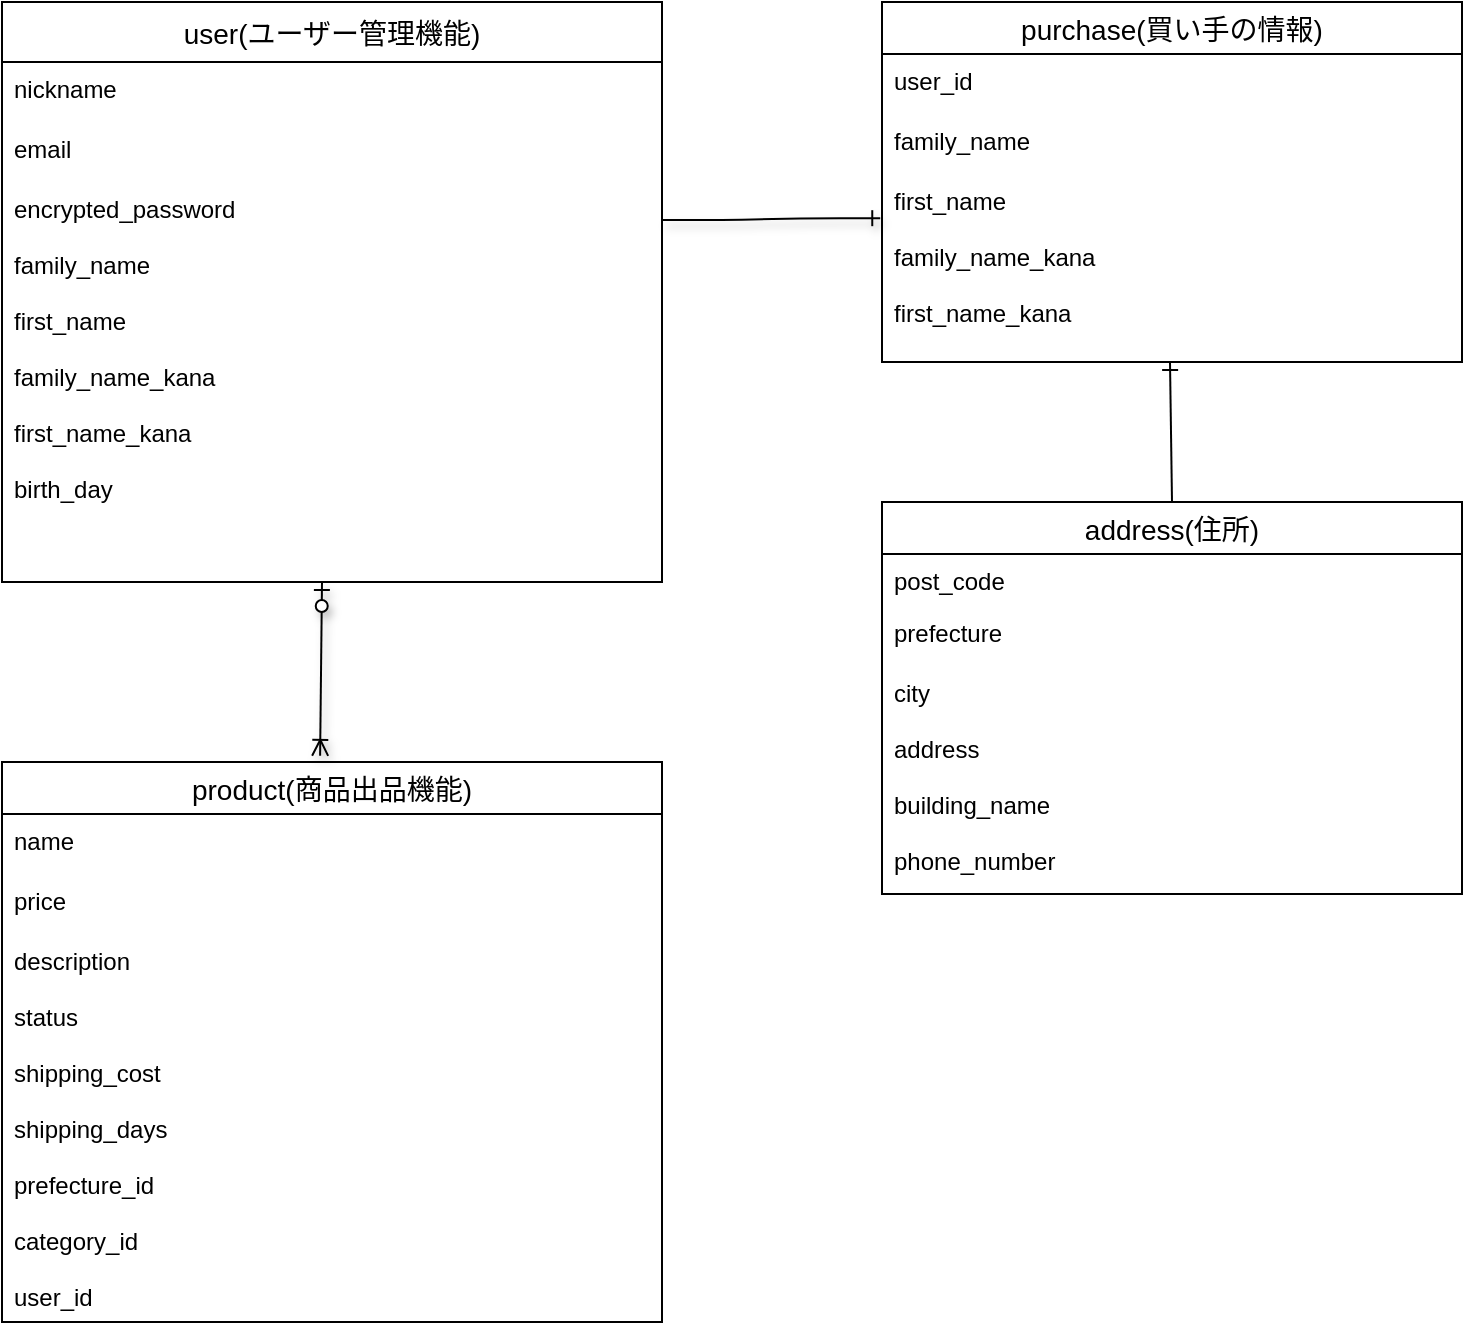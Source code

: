 <mxfile version="13.10.0" type="embed">
    <diagram id="y3rwGE36nVMxPeSn7glF" name="ページ1">
        <mxGraphModel dx="204" dy="702" grid="1" gridSize="10" guides="1" tooltips="1" connect="1" arrows="1" fold="1" page="1" pageScale="1" pageWidth="850" pageHeight="1100" math="0" shadow="0">
            <root>
                <mxCell id="0"/>
                <mxCell id="1" parent="0"/>
                <mxCell id="98" value="user(ユーザー管理機能)" style="swimlane;fontStyle=0;childLayout=stackLayout;horizontal=1;startSize=30;horizontalStack=0;resizeParent=1;resizeParentMax=0;resizeLast=0;collapsible=1;marginBottom=0;align=center;fontSize=14;" parent="1" vertex="1">
                    <mxGeometry x="80" y="50" width="330" height="290" as="geometry"/>
                </mxCell>
                <mxCell id="99" value="nickname" style="text;strokeColor=none;fillColor=none;spacingLeft=4;spacingRight=4;overflow=hidden;rotatable=0;points=[[0,0.5],[1,0.5]];portConstraint=eastwest;fontSize=12;" parent="98" vertex="1">
                    <mxGeometry y="30" width="330" height="30" as="geometry"/>
                </mxCell>
                <mxCell id="100" value="email" style="text;strokeColor=none;fillColor=none;spacingLeft=4;spacingRight=4;overflow=hidden;rotatable=0;points=[[0,0.5],[1,0.5]];portConstraint=eastwest;fontSize=12;" parent="98" vertex="1">
                    <mxGeometry y="60" width="330" height="30" as="geometry"/>
                </mxCell>
                <mxCell id="101" value="encrypted_password&#10; &#10;family_name&#10;&#10;first_name&#10;&#10;family_name_kana&#10;&#10;first_name_kana&#10;&#10;birth_day&#10;&#10;&#10;" style="text;strokeColor=none;fillColor=none;spacingLeft=4;spacingRight=4;overflow=hidden;rotatable=0;points=[[0,0.5],[1,0.5]];portConstraint=eastwest;fontSize=12;" parent="98" vertex="1">
                    <mxGeometry y="90" width="330" height="200" as="geometry"/>
                </mxCell>
                <mxCell id="136" value="product(商品出品機能)" style="swimlane;fontStyle=0;childLayout=stackLayout;horizontal=1;startSize=26;horizontalStack=0;resizeParent=1;resizeParentMax=0;resizeLast=0;collapsible=1;marginBottom=0;align=center;fontSize=14;" parent="1" vertex="1">
                    <mxGeometry x="80" y="430" width="330" height="280" as="geometry"/>
                </mxCell>
                <mxCell id="137" value="name" style="text;strokeColor=none;fillColor=none;spacingLeft=4;spacingRight=4;overflow=hidden;rotatable=0;points=[[0,0.5],[1,0.5]];portConstraint=eastwest;fontSize=12;" parent="136" vertex="1">
                    <mxGeometry y="26" width="330" height="30" as="geometry"/>
                </mxCell>
                <mxCell id="138" value="price" style="text;strokeColor=none;fillColor=none;spacingLeft=4;spacingRight=4;overflow=hidden;rotatable=0;points=[[0,0.5],[1,0.5]];portConstraint=eastwest;fontSize=12;" parent="136" vertex="1">
                    <mxGeometry y="56" width="330" height="30" as="geometry"/>
                </mxCell>
                <mxCell id="139" value="description&#10;&#10;status&#10;&#10;shipping_cost&#10;&#10;shipping_days&#10;&#10;prefecture_id&#10;&#10;category_id&#10;&#10;user_id" style="text;strokeColor=none;fillColor=none;spacingLeft=4;spacingRight=4;overflow=hidden;rotatable=0;points=[[0,0.5],[1,0.5]];portConstraint=eastwest;fontSize=12;" parent="136" vertex="1">
                    <mxGeometry y="86" width="330" height="194" as="geometry"/>
                </mxCell>
                <mxCell id="164" value="" style="fontSize=12;html=1;endArrow=ERoneToMany;startArrow=ERzeroToOne;shadow=1;entryX=0.482;entryY=-0.011;entryDx=0;entryDy=0;entryPerimeter=0;" parent="1" target="136" edge="1">
                    <mxGeometry width="100" height="100" relative="1" as="geometry">
                        <mxPoint x="240" y="340" as="sourcePoint"/>
                        <mxPoint x="240" y="420" as="targetPoint"/>
                        <Array as="points"/>
                    </mxGeometry>
                </mxCell>
                <mxCell id="167" value="purchase(買い手の情報)" style="swimlane;fontStyle=0;childLayout=stackLayout;horizontal=1;startSize=26;horizontalStack=0;resizeParent=1;resizeParentMax=0;resizeLast=0;collapsible=1;marginBottom=0;align=center;fontSize=14;" parent="1" vertex="1">
                    <mxGeometry x="520" y="50" width="290" height="180" as="geometry"/>
                </mxCell>
                <mxCell id="168" value="user_id" style="text;strokeColor=none;fillColor=none;spacingLeft=4;spacingRight=4;overflow=hidden;rotatable=0;points=[[0,0.5],[1,0.5]];portConstraint=eastwest;fontSize=12;" parent="167" vertex="1">
                    <mxGeometry y="26" width="290" height="30" as="geometry"/>
                </mxCell>
                <mxCell id="169" value="family_name" style="text;strokeColor=none;fillColor=none;spacingLeft=4;spacingRight=4;overflow=hidden;rotatable=0;points=[[0,0.5],[1,0.5]];portConstraint=eastwest;fontSize=12;" parent="167" vertex="1">
                    <mxGeometry y="56" width="290" height="30" as="geometry"/>
                </mxCell>
                <mxCell id="170" value="first_name&#10;&#10;family_name_kana&#10;&#10;first_name_kana&#10;&#10;" style="text;strokeColor=none;fillColor=none;spacingLeft=4;spacingRight=4;overflow=hidden;rotatable=0;points=[[0,0.5],[1,0.5]];portConstraint=eastwest;fontSize=12;" parent="167" vertex="1">
                    <mxGeometry y="86" width="290" height="94" as="geometry"/>
                </mxCell>
                <mxCell id="173" value="" style="edgeStyle=entityRelationEdgeStyle;fontSize=12;html=1;endArrow=ERone;endFill=1;shadow=1;entryX=-0.003;entryY=0.235;entryDx=0;entryDy=0;entryPerimeter=0;exitX=1;exitY=0.095;exitDx=0;exitDy=0;exitPerimeter=0;" parent="1" source="101" target="170" edge="1">
                    <mxGeometry width="100" height="100" relative="1" as="geometry">
                        <mxPoint x="380" y="430" as="sourcePoint"/>
                        <mxPoint x="480" y="330" as="targetPoint"/>
                    </mxGeometry>
                </mxCell>
                <mxCell id="174" value="address(住所)" style="swimlane;fontStyle=0;childLayout=stackLayout;horizontal=1;startSize=26;horizontalStack=0;resizeParent=1;resizeParentMax=0;resizeLast=0;collapsible=1;marginBottom=0;align=center;fontSize=14;" vertex="1" parent="1">
                    <mxGeometry x="520" y="300" width="290" height="196" as="geometry"/>
                </mxCell>
                <mxCell id="175" value="post_code" style="text;strokeColor=none;fillColor=none;spacingLeft=4;spacingRight=4;overflow=hidden;rotatable=0;points=[[0,0.5],[1,0.5]];portConstraint=eastwest;fontSize=12;" vertex="1" parent="174">
                    <mxGeometry y="26" width="290" height="26" as="geometry"/>
                </mxCell>
                <mxCell id="176" value="prefecture" style="text;strokeColor=none;fillColor=none;spacingLeft=4;spacingRight=4;overflow=hidden;rotatable=0;points=[[0,0.5],[1,0.5]];portConstraint=eastwest;fontSize=12;" vertex="1" parent="174">
                    <mxGeometry y="52" width="290" height="30" as="geometry"/>
                </mxCell>
                <mxCell id="177" value="city&#10;&#10;address&#10;&#10;building_name&#10;&#10;phone_number" style="text;strokeColor=none;fillColor=none;spacingLeft=4;spacingRight=4;overflow=hidden;rotatable=0;points=[[0,0.5],[1,0.5]];portConstraint=eastwest;fontSize=12;" vertex="1" parent="174">
                    <mxGeometry y="82" width="290" height="114" as="geometry"/>
                </mxCell>
                <mxCell id="178" value="" style="fontSize=12;html=1;endArrow=ERone;endFill=1;exitX=0.5;exitY=0;exitDx=0;exitDy=0;" edge="1" parent="1" source="174">
                    <mxGeometry width="100" height="100" relative="1" as="geometry">
                        <mxPoint x="660" y="290" as="sourcePoint"/>
                        <mxPoint x="664" y="230" as="targetPoint"/>
                    </mxGeometry>
                </mxCell>
            </root>
        </mxGraphModel>
    </diagram>
</mxfile>